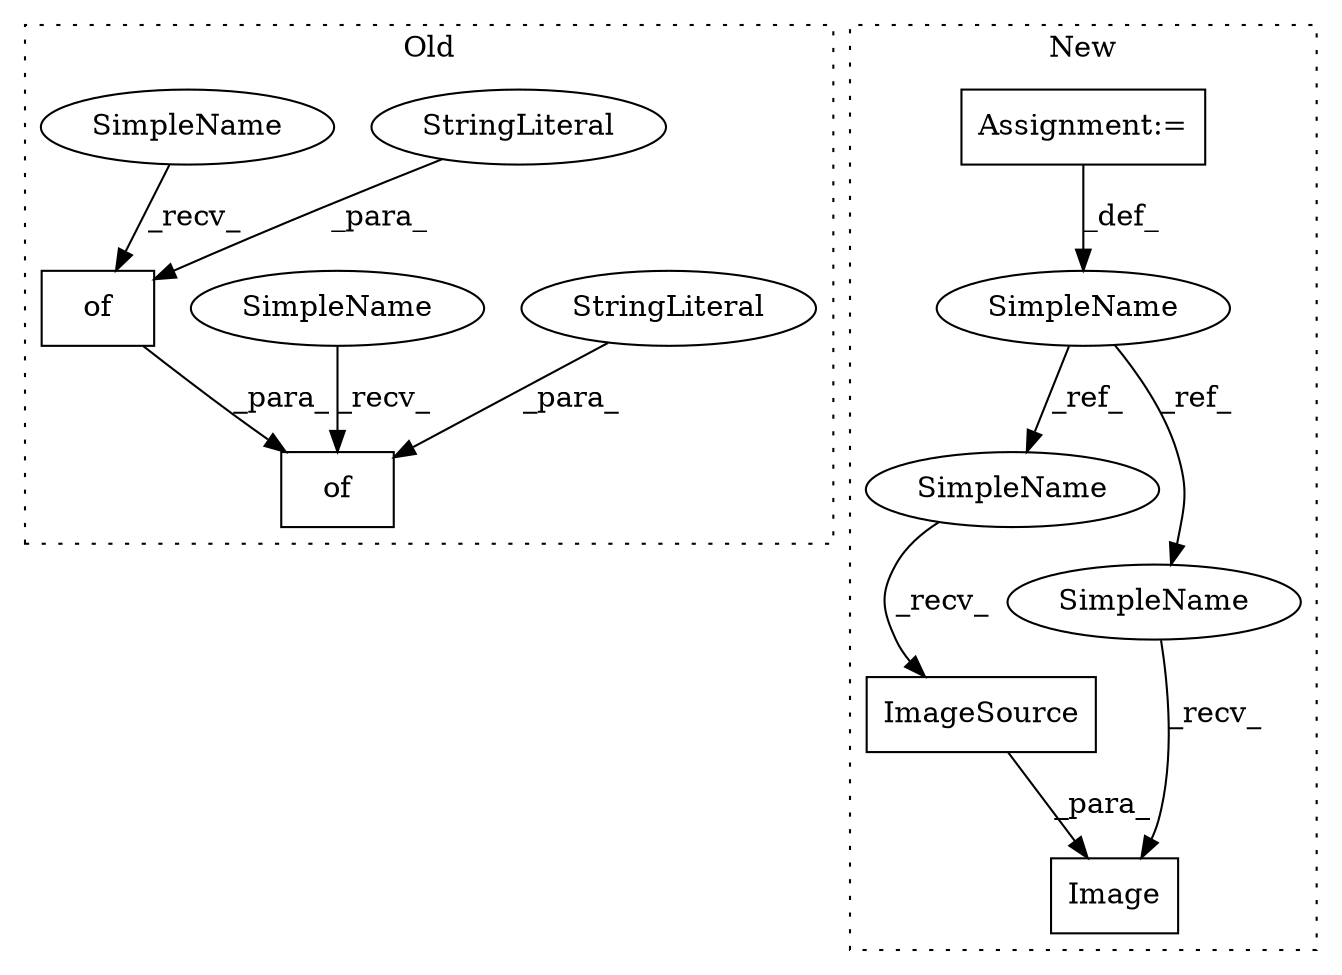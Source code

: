 digraph G {
subgraph cluster0 {
1 [label="of" a="32" s="741,764" l="3,1" shape="box"];
5 [label="of" a="32" s="725,765" l="3,1" shape="box"];
7 [label="StringLiteral" a="45" s="744" l="11" shape="ellipse"];
8 [label="StringLiteral" a="45" s="728" l="8" shape="ellipse"];
9 [label="SimpleName" a="42" s="721" l="3" shape="ellipse"];
10 [label="SimpleName" a="42" s="737" l="3" shape="ellipse"];
label = "Old";
style="dotted";
}
subgraph cluster1 {
2 [label="Image" a="32" s="717,751" l="6,1" shape="box"];
3 [label="SimpleName" a="42" s="351" l="6" shape="ellipse"];
4 [label="ImageSource" a="32" s="730,750" l="12,1" shape="box"];
6 [label="Assignment:=" a="7" s="351" l="6" shape="box"];
11 [label="SimpleName" a="42" s="723" l="6" shape="ellipse"];
12 [label="SimpleName" a="42" s="710" l="6" shape="ellipse"];
label = "New";
style="dotted";
}
1 -> 5 [label="_para_"];
3 -> 12 [label="_ref_"];
3 -> 11 [label="_ref_"];
4 -> 2 [label="_para_"];
6 -> 3 [label="_def_"];
7 -> 1 [label="_para_"];
8 -> 5 [label="_para_"];
9 -> 5 [label="_recv_"];
10 -> 1 [label="_recv_"];
11 -> 4 [label="_recv_"];
12 -> 2 [label="_recv_"];
}